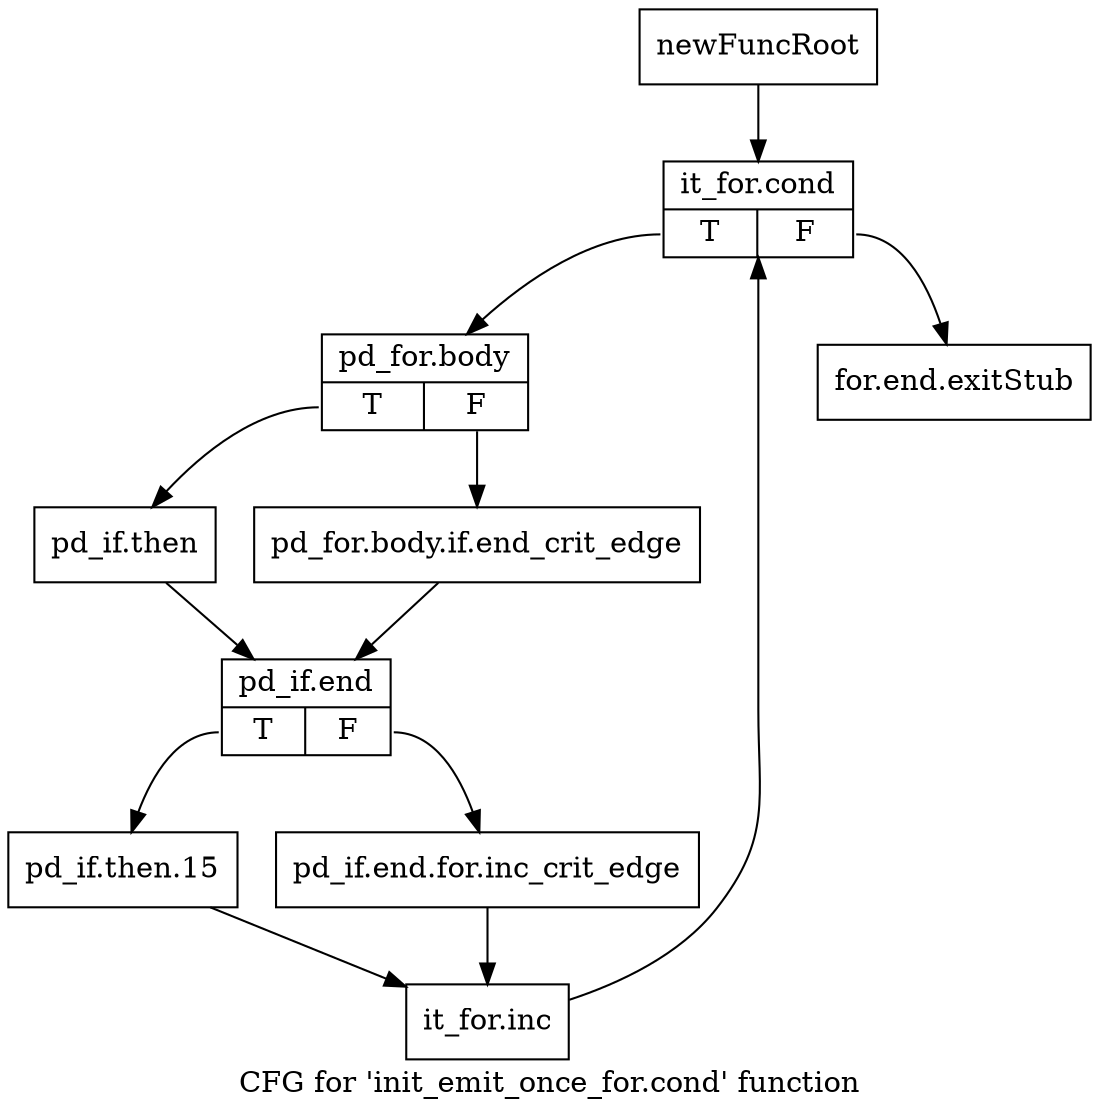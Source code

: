 digraph "CFG for 'init_emit_once_for.cond' function" {
	label="CFG for 'init_emit_once_for.cond' function";

	Node0xac918c0 [shape=record,label="{newFuncRoot}"];
	Node0xac918c0 -> Node0xac91960;
	Node0xac91910 [shape=record,label="{for.end.exitStub}"];
	Node0xac91960 [shape=record,label="{it_for.cond|{<s0>T|<s1>F}}"];
	Node0xac91960:s0 -> Node0xac919b0;
	Node0xac91960:s1 -> Node0xac91910;
	Node0xac919b0 [shape=record,label="{pd_for.body|{<s0>T|<s1>F}}"];
	Node0xac919b0:s0 -> Node0xac91a50;
	Node0xac919b0:s1 -> Node0xac91a00;
	Node0xac91a00 [shape=record,label="{pd_for.body.if.end_crit_edge}"];
	Node0xac91a00 -> Node0xac91aa0;
	Node0xac91a50 [shape=record,label="{pd_if.then}"];
	Node0xac91a50 -> Node0xac91aa0;
	Node0xac91aa0 [shape=record,label="{pd_if.end|{<s0>T|<s1>F}}"];
	Node0xac91aa0:s0 -> Node0xac91b40;
	Node0xac91aa0:s1 -> Node0xac91af0;
	Node0xac91af0 [shape=record,label="{pd_if.end.for.inc_crit_edge}"];
	Node0xac91af0 -> Node0xac91b90;
	Node0xac91b40 [shape=record,label="{pd_if.then.15}"];
	Node0xac91b40 -> Node0xac91b90;
	Node0xac91b90 [shape=record,label="{it_for.inc}"];
	Node0xac91b90 -> Node0xac91960;
}
